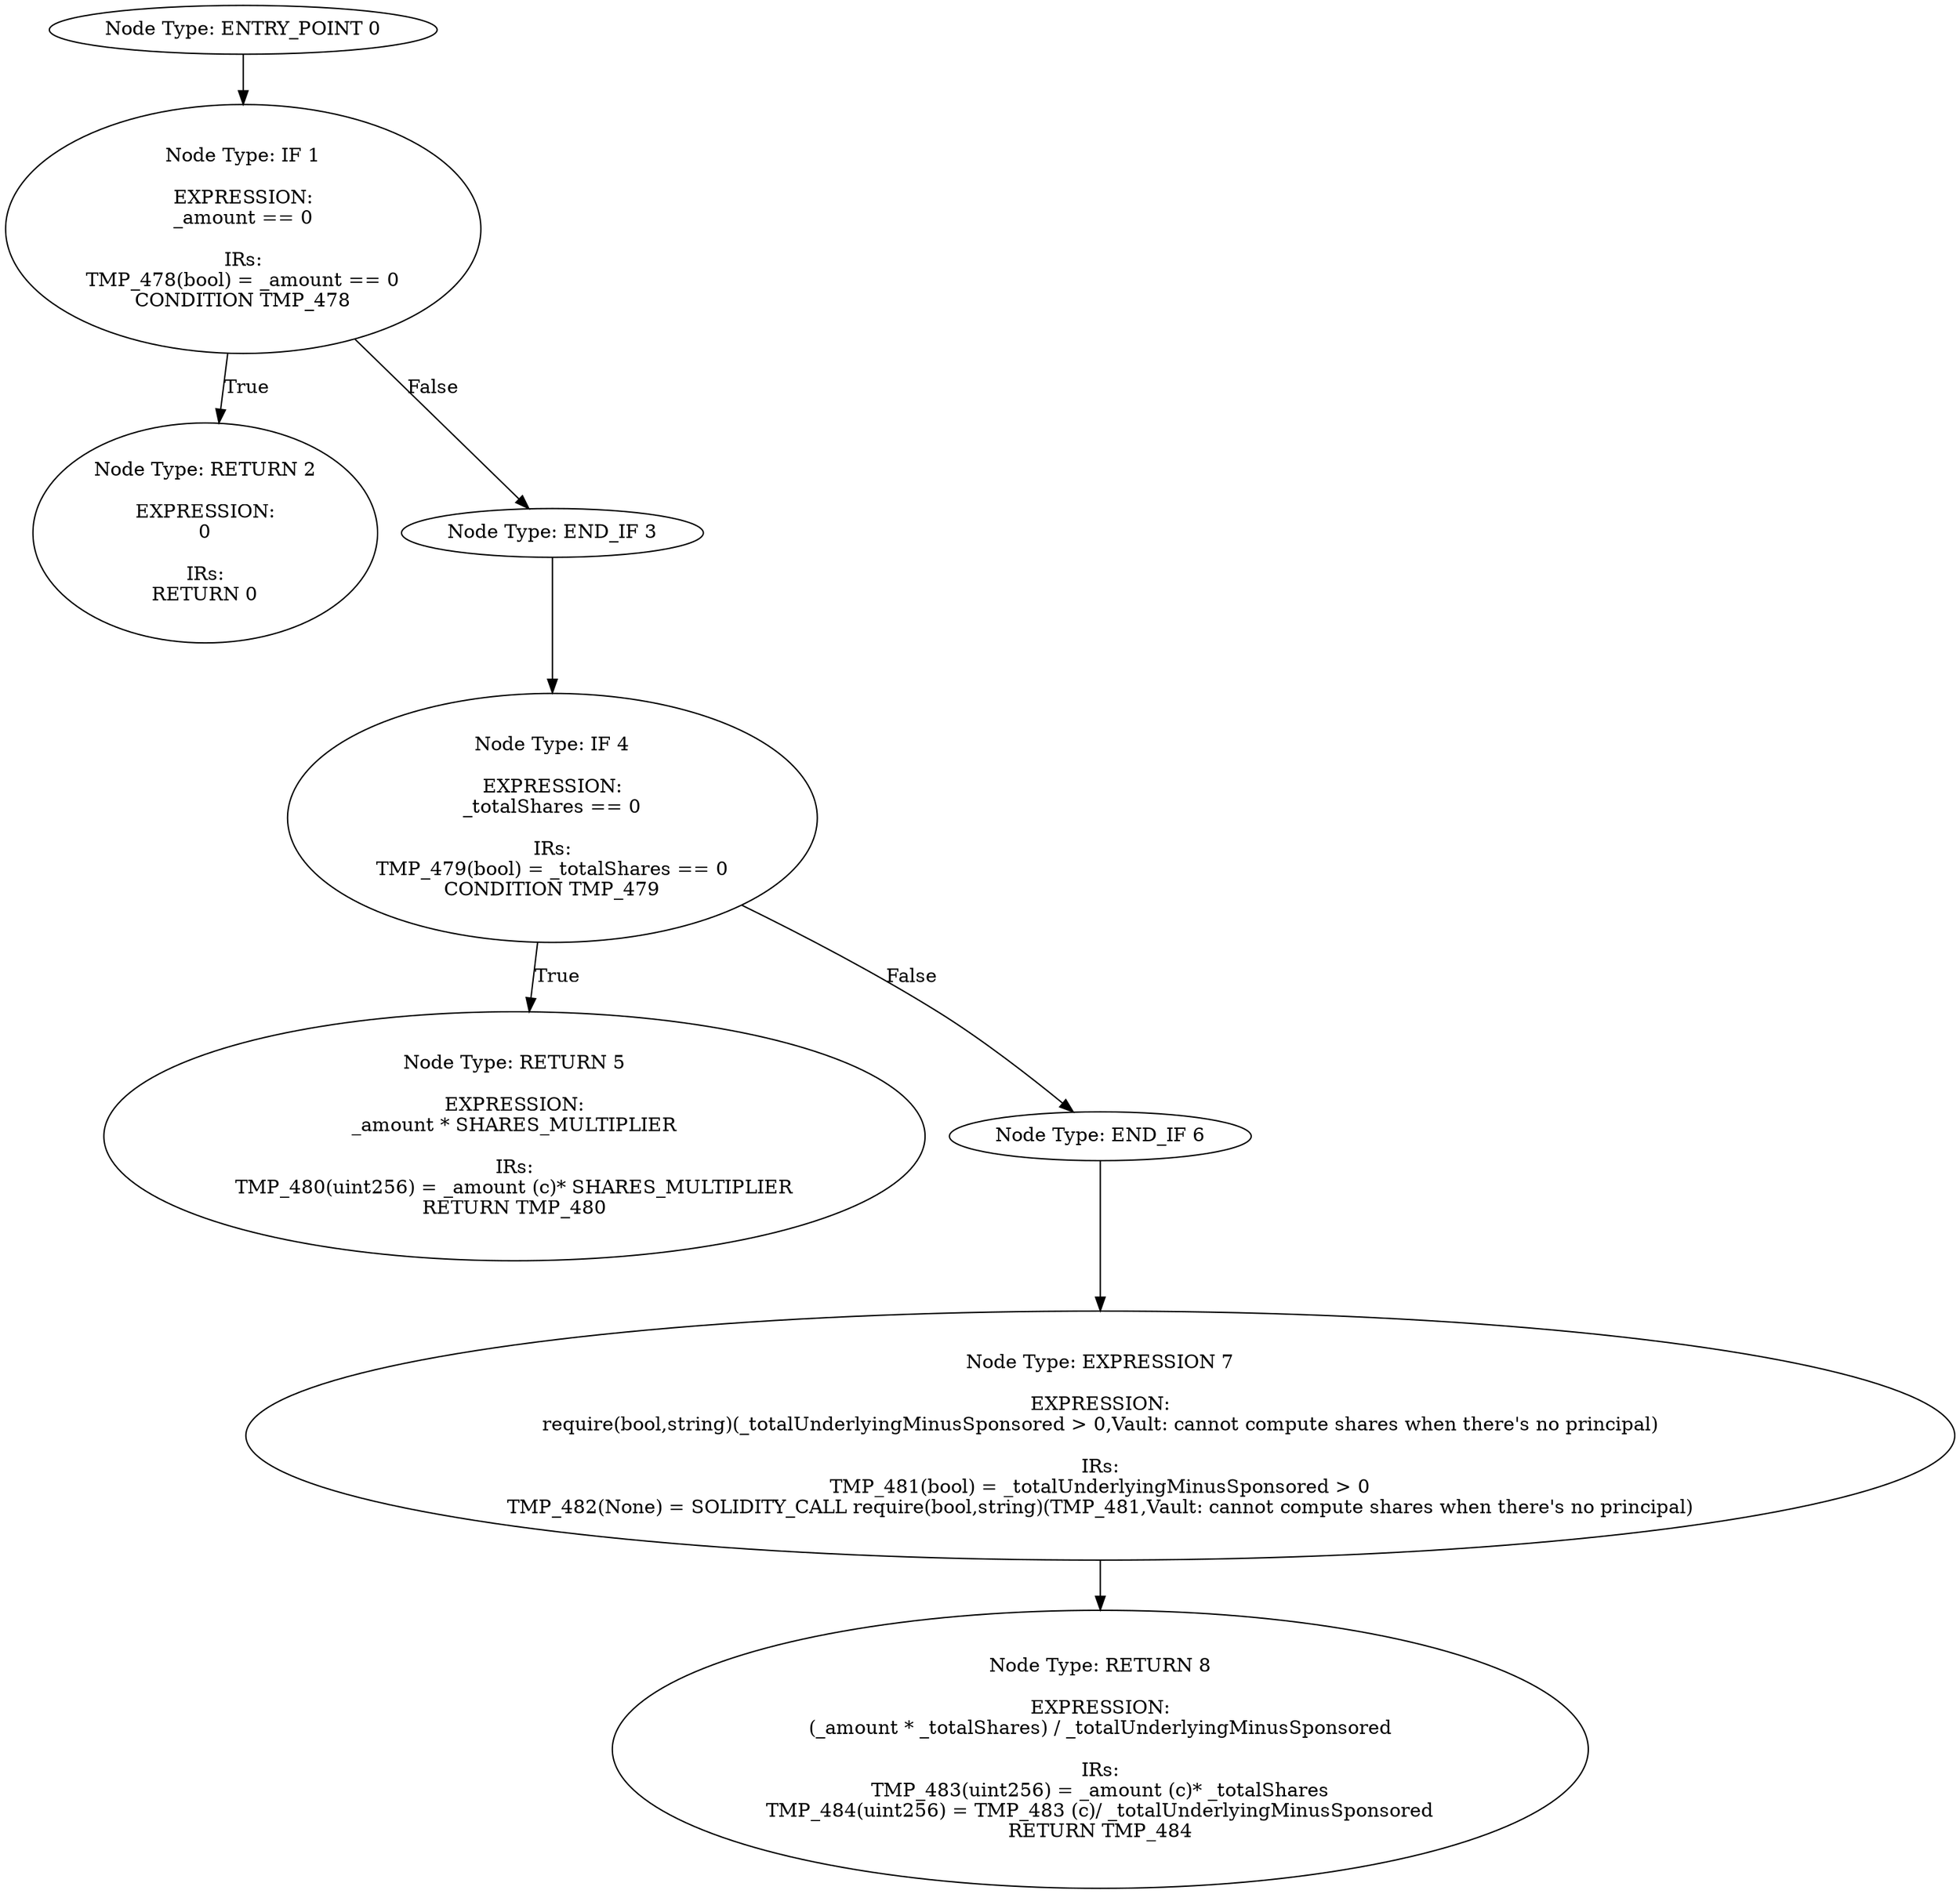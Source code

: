 digraph{
0[label="Node Type: ENTRY_POINT 0
"];
0->1;
1[label="Node Type: IF 1

EXPRESSION:
_amount == 0

IRs:
TMP_478(bool) = _amount == 0
CONDITION TMP_478"];
1->2[label="True"];
1->3[label="False"];
2[label="Node Type: RETURN 2

EXPRESSION:
0

IRs:
RETURN 0"];
3[label="Node Type: END_IF 3
"];
3->4;
4[label="Node Type: IF 4

EXPRESSION:
_totalShares == 0

IRs:
TMP_479(bool) = _totalShares == 0
CONDITION TMP_479"];
4->5[label="True"];
4->6[label="False"];
5[label="Node Type: RETURN 5

EXPRESSION:
_amount * SHARES_MULTIPLIER

IRs:
TMP_480(uint256) = _amount (c)* SHARES_MULTIPLIER
RETURN TMP_480"];
6[label="Node Type: END_IF 6
"];
6->7;
7[label="Node Type: EXPRESSION 7

EXPRESSION:
require(bool,string)(_totalUnderlyingMinusSponsored > 0,Vault: cannot compute shares when there's no principal)

IRs:
TMP_481(bool) = _totalUnderlyingMinusSponsored > 0
TMP_482(None) = SOLIDITY_CALL require(bool,string)(TMP_481,Vault: cannot compute shares when there's no principal)"];
7->8;
8[label="Node Type: RETURN 8

EXPRESSION:
(_amount * _totalShares) / _totalUnderlyingMinusSponsored

IRs:
TMP_483(uint256) = _amount (c)* _totalShares
TMP_484(uint256) = TMP_483 (c)/ _totalUnderlyingMinusSponsored
RETURN TMP_484"];
}
